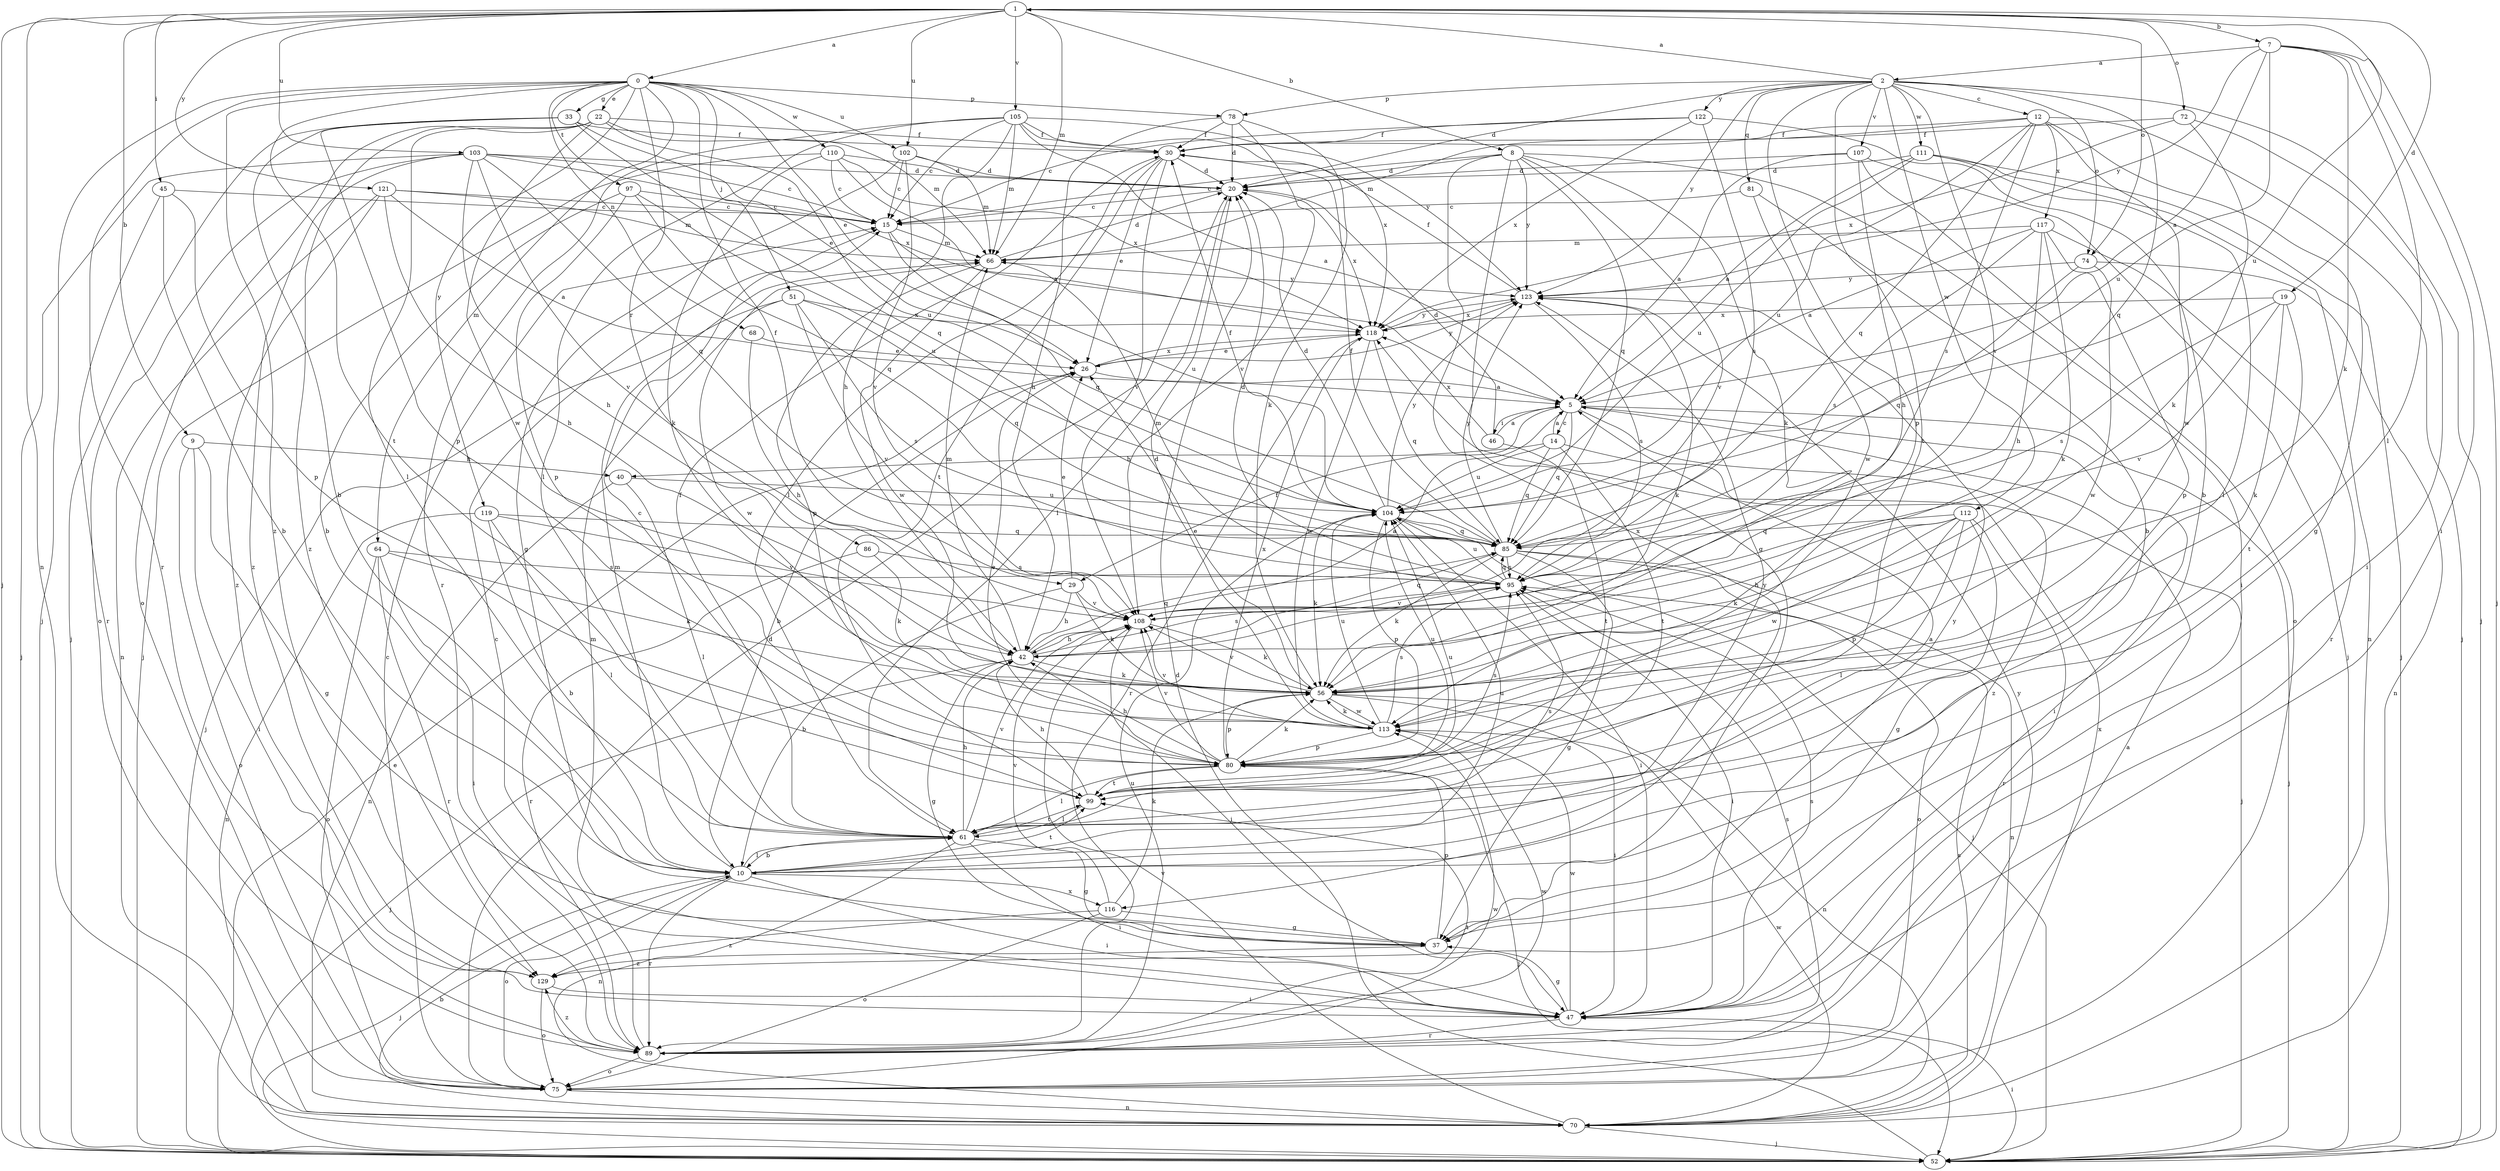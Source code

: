 strict digraph  {
0;
1;
2;
5;
7;
8;
9;
10;
12;
14;
15;
19;
20;
22;
26;
29;
30;
33;
37;
40;
42;
45;
46;
47;
51;
52;
56;
61;
64;
66;
68;
70;
72;
74;
75;
78;
80;
81;
85;
86;
89;
95;
97;
99;
102;
103;
104;
105;
107;
108;
110;
111;
112;
113;
116;
117;
118;
119;
121;
122;
123;
129;
0 -> 22  [label=e];
0 -> 26  [label=e];
0 -> 29  [label=f];
0 -> 33  [label=g];
0 -> 51  [label=j];
0 -> 52  [label=j];
0 -> 64  [label=m];
0 -> 68  [label=n];
0 -> 78  [label=p];
0 -> 86  [label=r];
0 -> 89  [label=r];
0 -> 97  [label=t];
0 -> 99  [label=t];
0 -> 102  [label=u];
0 -> 110  [label=w];
0 -> 119  [label=y];
0 -> 129  [label=z];
1 -> 0  [label=a];
1 -> 7  [label=b];
1 -> 8  [label=b];
1 -> 9  [label=b];
1 -> 19  [label=d];
1 -> 45  [label=i];
1 -> 52  [label=j];
1 -> 66  [label=m];
1 -> 70  [label=n];
1 -> 72  [label=o];
1 -> 74  [label=o];
1 -> 102  [label=u];
1 -> 103  [label=u];
1 -> 104  [label=u];
1 -> 105  [label=v];
1 -> 121  [label=y];
2 -> 1  [label=a];
2 -> 12  [label=c];
2 -> 20  [label=d];
2 -> 52  [label=j];
2 -> 74  [label=o];
2 -> 78  [label=p];
2 -> 80  [label=p];
2 -> 81  [label=q];
2 -> 85  [label=q];
2 -> 99  [label=t];
2 -> 107  [label=v];
2 -> 108  [label=v];
2 -> 111  [label=w];
2 -> 112  [label=w];
2 -> 122  [label=y];
2 -> 123  [label=y];
5 -> 14  [label=c];
5 -> 29  [label=f];
5 -> 46  [label=i];
5 -> 47  [label=i];
5 -> 52  [label=j];
5 -> 85  [label=q];
5 -> 129  [label=z];
7 -> 2  [label=a];
7 -> 5  [label=a];
7 -> 47  [label=i];
7 -> 52  [label=j];
7 -> 56  [label=k];
7 -> 61  [label=l];
7 -> 104  [label=u];
7 -> 123  [label=y];
8 -> 15  [label=c];
8 -> 20  [label=d];
8 -> 37  [label=g];
8 -> 47  [label=i];
8 -> 56  [label=k];
8 -> 85  [label=q];
8 -> 108  [label=v];
8 -> 116  [label=x];
8 -> 123  [label=y];
9 -> 37  [label=g];
9 -> 40  [label=h];
9 -> 47  [label=i];
9 -> 75  [label=o];
10 -> 5  [label=a];
10 -> 47  [label=i];
10 -> 52  [label=j];
10 -> 61  [label=l];
10 -> 66  [label=m];
10 -> 75  [label=o];
10 -> 89  [label=r];
10 -> 99  [label=t];
10 -> 104  [label=u];
10 -> 116  [label=x];
10 -> 123  [label=y];
12 -> 30  [label=f];
12 -> 37  [label=g];
12 -> 52  [label=j];
12 -> 66  [label=m];
12 -> 85  [label=q];
12 -> 95  [label=s];
12 -> 104  [label=u];
12 -> 113  [label=w];
12 -> 117  [label=x];
14 -> 5  [label=a];
14 -> 40  [label=h];
14 -> 52  [label=j];
14 -> 85  [label=q];
14 -> 99  [label=t];
14 -> 104  [label=u];
15 -> 66  [label=m];
15 -> 85  [label=q];
15 -> 104  [label=u];
19 -> 56  [label=k];
19 -> 95  [label=s];
19 -> 99  [label=t];
19 -> 108  [label=v];
19 -> 118  [label=x];
20 -> 15  [label=c];
20 -> 61  [label=l];
20 -> 118  [label=x];
22 -> 30  [label=f];
22 -> 61  [label=l];
22 -> 66  [label=m];
22 -> 75  [label=o];
22 -> 104  [label=u];
22 -> 113  [label=w];
22 -> 129  [label=z];
26 -> 5  [label=a];
26 -> 10  [label=b];
26 -> 118  [label=x];
26 -> 123  [label=y];
29 -> 10  [label=b];
29 -> 26  [label=e];
29 -> 42  [label=h];
29 -> 56  [label=k];
29 -> 108  [label=v];
30 -> 20  [label=d];
30 -> 26  [label=e];
30 -> 61  [label=l];
30 -> 99  [label=t];
30 -> 108  [label=v];
33 -> 10  [label=b];
33 -> 26  [label=e];
33 -> 30  [label=f];
33 -> 52  [label=j];
33 -> 80  [label=p];
33 -> 85  [label=q];
37 -> 80  [label=p];
37 -> 123  [label=y];
37 -> 129  [label=z];
40 -> 61  [label=l];
40 -> 70  [label=n];
40 -> 104  [label=u];
42 -> 5  [label=a];
42 -> 37  [label=g];
42 -> 52  [label=j];
42 -> 56  [label=k];
42 -> 66  [label=m];
42 -> 85  [label=q];
42 -> 95  [label=s];
45 -> 10  [label=b];
45 -> 15  [label=c];
45 -> 80  [label=p];
45 -> 89  [label=r];
46 -> 5  [label=a];
46 -> 20  [label=d];
46 -> 99  [label=t];
46 -> 118  [label=x];
47 -> 37  [label=g];
47 -> 66  [label=m];
47 -> 89  [label=r];
47 -> 95  [label=s];
47 -> 113  [label=w];
51 -> 52  [label=j];
51 -> 85  [label=q];
51 -> 95  [label=s];
51 -> 108  [label=v];
51 -> 113  [label=w];
51 -> 118  [label=x];
52 -> 20  [label=d];
52 -> 26  [label=e];
52 -> 47  [label=i];
56 -> 26  [label=e];
56 -> 47  [label=i];
56 -> 70  [label=n];
56 -> 80  [label=p];
56 -> 108  [label=v];
56 -> 113  [label=w];
61 -> 10  [label=b];
61 -> 30  [label=f];
61 -> 37  [label=g];
61 -> 42  [label=h];
61 -> 47  [label=i];
61 -> 70  [label=n];
61 -> 95  [label=s];
61 -> 99  [label=t];
61 -> 108  [label=v];
64 -> 47  [label=i];
64 -> 56  [label=k];
64 -> 75  [label=o];
64 -> 89  [label=r];
64 -> 95  [label=s];
66 -> 20  [label=d];
66 -> 80  [label=p];
66 -> 113  [label=w];
66 -> 123  [label=y];
68 -> 26  [label=e];
68 -> 42  [label=h];
70 -> 10  [label=b];
70 -> 52  [label=j];
70 -> 95  [label=s];
70 -> 108  [label=v];
70 -> 113  [label=w];
70 -> 118  [label=x];
72 -> 30  [label=f];
72 -> 47  [label=i];
72 -> 56  [label=k];
72 -> 118  [label=x];
74 -> 70  [label=n];
74 -> 85  [label=q];
74 -> 113  [label=w];
74 -> 123  [label=y];
75 -> 5  [label=a];
75 -> 15  [label=c];
75 -> 20  [label=d];
75 -> 70  [label=n];
75 -> 113  [label=w];
75 -> 123  [label=y];
78 -> 20  [label=d];
78 -> 30  [label=f];
78 -> 42  [label=h];
78 -> 56  [label=k];
78 -> 108  [label=v];
80 -> 26  [label=e];
80 -> 42  [label=h];
80 -> 52  [label=j];
80 -> 56  [label=k];
80 -> 61  [label=l];
80 -> 95  [label=s];
80 -> 99  [label=t];
80 -> 104  [label=u];
80 -> 108  [label=v];
80 -> 118  [label=x];
81 -> 10  [label=b];
81 -> 15  [label=c];
81 -> 113  [label=w];
85 -> 30  [label=f];
85 -> 37  [label=g];
85 -> 56  [label=k];
85 -> 70  [label=n];
85 -> 75  [label=o];
85 -> 95  [label=s];
85 -> 123  [label=y];
86 -> 56  [label=k];
86 -> 89  [label=r];
86 -> 95  [label=s];
89 -> 15  [label=c];
89 -> 75  [label=o];
89 -> 95  [label=s];
89 -> 99  [label=t];
89 -> 104  [label=u];
89 -> 113  [label=w];
89 -> 129  [label=z];
95 -> 20  [label=d];
95 -> 47  [label=i];
95 -> 66  [label=m];
95 -> 85  [label=q];
95 -> 104  [label=u];
95 -> 108  [label=v];
97 -> 10  [label=b];
97 -> 15  [label=c];
97 -> 80  [label=p];
97 -> 85  [label=q];
97 -> 104  [label=u];
99 -> 15  [label=c];
99 -> 42  [label=h];
99 -> 61  [label=l];
99 -> 104  [label=u];
102 -> 15  [label=c];
102 -> 20  [label=d];
102 -> 37  [label=g];
102 -> 66  [label=m];
102 -> 108  [label=v];
103 -> 15  [label=c];
103 -> 20  [label=d];
103 -> 42  [label=h];
103 -> 52  [label=j];
103 -> 75  [label=o];
103 -> 85  [label=q];
103 -> 108  [label=v];
103 -> 118  [label=x];
103 -> 129  [label=z];
104 -> 20  [label=d];
104 -> 30  [label=f];
104 -> 47  [label=i];
104 -> 52  [label=j];
104 -> 56  [label=k];
104 -> 80  [label=p];
104 -> 85  [label=q];
104 -> 123  [label=y];
105 -> 5  [label=a];
105 -> 15  [label=c];
105 -> 30  [label=f];
105 -> 42  [label=h];
105 -> 61  [label=l];
105 -> 66  [label=m];
105 -> 89  [label=r];
105 -> 118  [label=x];
105 -> 123  [label=y];
107 -> 5  [label=a];
107 -> 20  [label=d];
107 -> 42  [label=h];
107 -> 52  [label=j];
107 -> 75  [label=o];
108 -> 42  [label=h];
108 -> 47  [label=i];
108 -> 56  [label=k];
108 -> 85  [label=q];
110 -> 5  [label=a];
110 -> 15  [label=c];
110 -> 20  [label=d];
110 -> 52  [label=j];
110 -> 56  [label=k];
110 -> 118  [label=x];
111 -> 5  [label=a];
111 -> 20  [label=d];
111 -> 52  [label=j];
111 -> 61  [label=l];
111 -> 70  [label=n];
111 -> 104  [label=u];
112 -> 37  [label=g];
112 -> 42  [label=h];
112 -> 56  [label=k];
112 -> 61  [label=l];
112 -> 80  [label=p];
112 -> 85  [label=q];
112 -> 89  [label=r];
112 -> 113  [label=w];
113 -> 20  [label=d];
113 -> 56  [label=k];
113 -> 80  [label=p];
113 -> 95  [label=s];
113 -> 104  [label=u];
113 -> 108  [label=v];
116 -> 37  [label=g];
116 -> 56  [label=k];
116 -> 75  [label=o];
116 -> 108  [label=v];
116 -> 129  [label=z];
117 -> 5  [label=a];
117 -> 42  [label=h];
117 -> 56  [label=k];
117 -> 66  [label=m];
117 -> 80  [label=p];
117 -> 89  [label=r];
117 -> 95  [label=s];
118 -> 26  [label=e];
118 -> 85  [label=q];
118 -> 89  [label=r];
118 -> 113  [label=w];
118 -> 123  [label=y];
119 -> 10  [label=b];
119 -> 61  [label=l];
119 -> 70  [label=n];
119 -> 85  [label=q];
119 -> 108  [label=v];
121 -> 5  [label=a];
121 -> 15  [label=c];
121 -> 42  [label=h];
121 -> 66  [label=m];
121 -> 70  [label=n];
121 -> 129  [label=z];
122 -> 10  [label=b];
122 -> 15  [label=c];
122 -> 30  [label=f];
122 -> 95  [label=s];
122 -> 118  [label=x];
123 -> 30  [label=f];
123 -> 56  [label=k];
123 -> 95  [label=s];
123 -> 118  [label=x];
129 -> 47  [label=i];
129 -> 75  [label=o];
}
